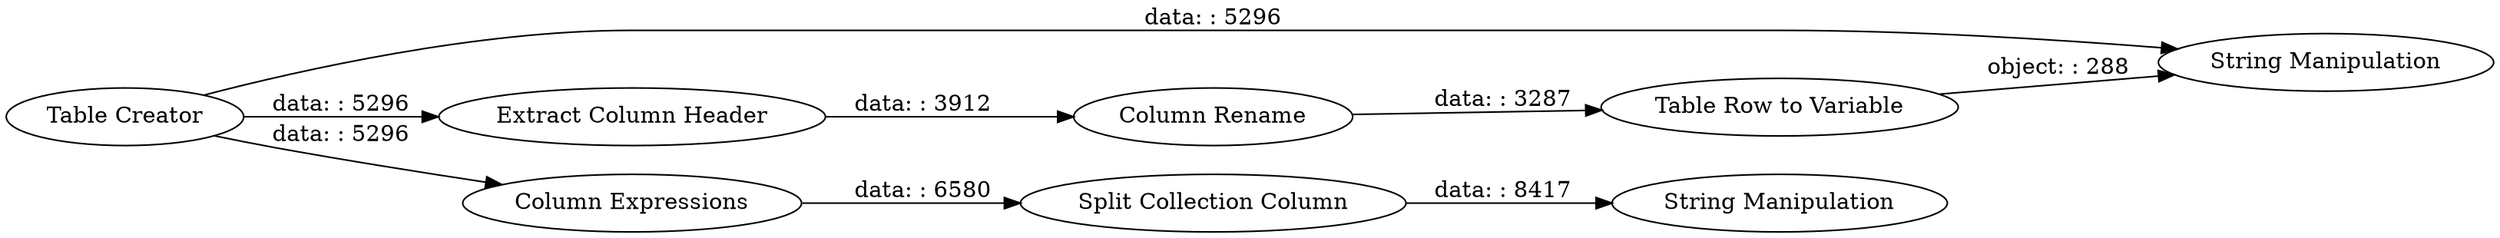 digraph {
	"-4737270284398737723_2" [label="String Manipulation"]
	"-4737270284398737723_5" [label="Split Collection Column"]
	"-4737270284398737723_8" [label="Column Rename"]
	"-4737270284398737723_1" [label="Table Creator"]
	"-4737270284398737723_9" [label="String Manipulation"]
	"-4737270284398737723_6" [label="Extract Column Header"]
	"-4737270284398737723_4" [label="Column Expressions"]
	"-4737270284398737723_7" [label="Table Row to Variable"]
	"-4737270284398737723_1" -> "-4737270284398737723_2" [label="data: : 5296"]
	"-4737270284398737723_1" -> "-4737270284398737723_4" [label="data: : 5296"]
	"-4737270284398737723_1" -> "-4737270284398737723_6" [label="data: : 5296"]
	"-4737270284398737723_8" -> "-4737270284398737723_7" [label="data: : 3287"]
	"-4737270284398737723_4" -> "-4737270284398737723_5" [label="data: : 6580"]
	"-4737270284398737723_7" -> "-4737270284398737723_2" [label="object: : 288"]
	"-4737270284398737723_6" -> "-4737270284398737723_8" [label="data: : 3912"]
	"-4737270284398737723_5" -> "-4737270284398737723_9" [label="data: : 8417"]
	rankdir=LR
}
